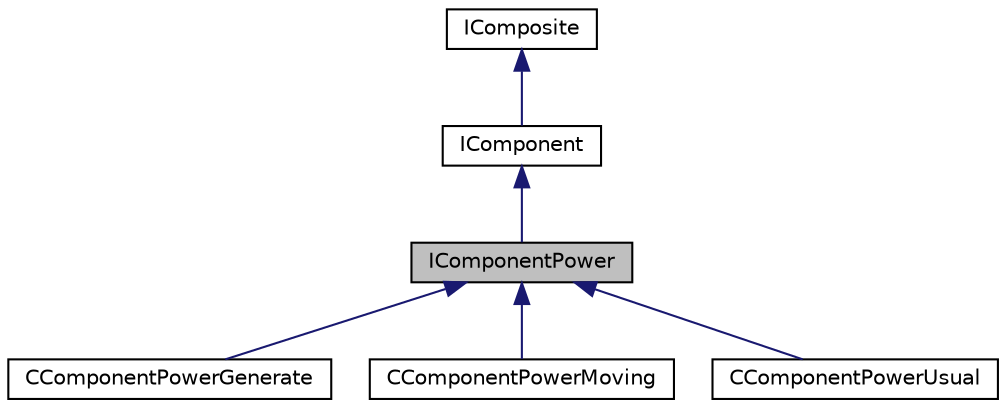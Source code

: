 digraph "IComponentPower"
{
  edge [fontname="Helvetica",fontsize="10",labelfontname="Helvetica",labelfontsize="10"];
  node [fontname="Helvetica",fontsize="10",shape=record];
  Node1 [label="IComponentPower",height=0.2,width=0.4,color="black", fillcolor="grey75", style="filled", fontcolor="black"];
  Node2 -> Node1 [dir="back",color="midnightblue",fontsize="10",style="solid"];
  Node2 [label="IComponent",height=0.2,width=0.4,color="black", fillcolor="white", style="filled",URL="$classIComponent.html",tooltip="Интерфейс компоненты "];
  Node3 -> Node2 [dir="back",color="midnightblue",fontsize="10",style="solid"];
  Node3 [label="IComposite",height=0.2,width=0.4,color="black", fillcolor="white", style="filled",URL="$classIComposite.html",tooltip="Класс IComposite Объекты Game, Player, Point, Tower, Component являются наследниками компоновщика..."];
  Node1 -> Node4 [dir="back",color="midnightblue",fontsize="10",style="solid"];
  Node4 [label="CComponentPowerGenerate",height=0.2,width=0.4,color="black", fillcolor="white", style="filled",URL="$classCComponentPowerGenerate.html",tooltip="Реализация интерфейса компоненты энергии для генерирующей башни "];
  Node1 -> Node5 [dir="back",color="midnightblue",fontsize="10",style="solid"];
  Node5 [label="CComponentPowerMoving",height=0.2,width=0.4,color="black", fillcolor="white", style="filled",URL="$classCComponentPowerMoving.html",tooltip="Реализация интерфейса компоненты энергии для передвигающейся башни "];
  Node1 -> Node6 [dir="back",color="midnightblue",fontsize="10",style="solid"];
  Node6 [label="CComponentPowerUsual",height=0.2,width=0.4,color="black", fillcolor="white", style="filled",URL="$classCComponentPowerUsual.html",tooltip="Реализация интерфейса компоненты энергии в общем случае "];
}
